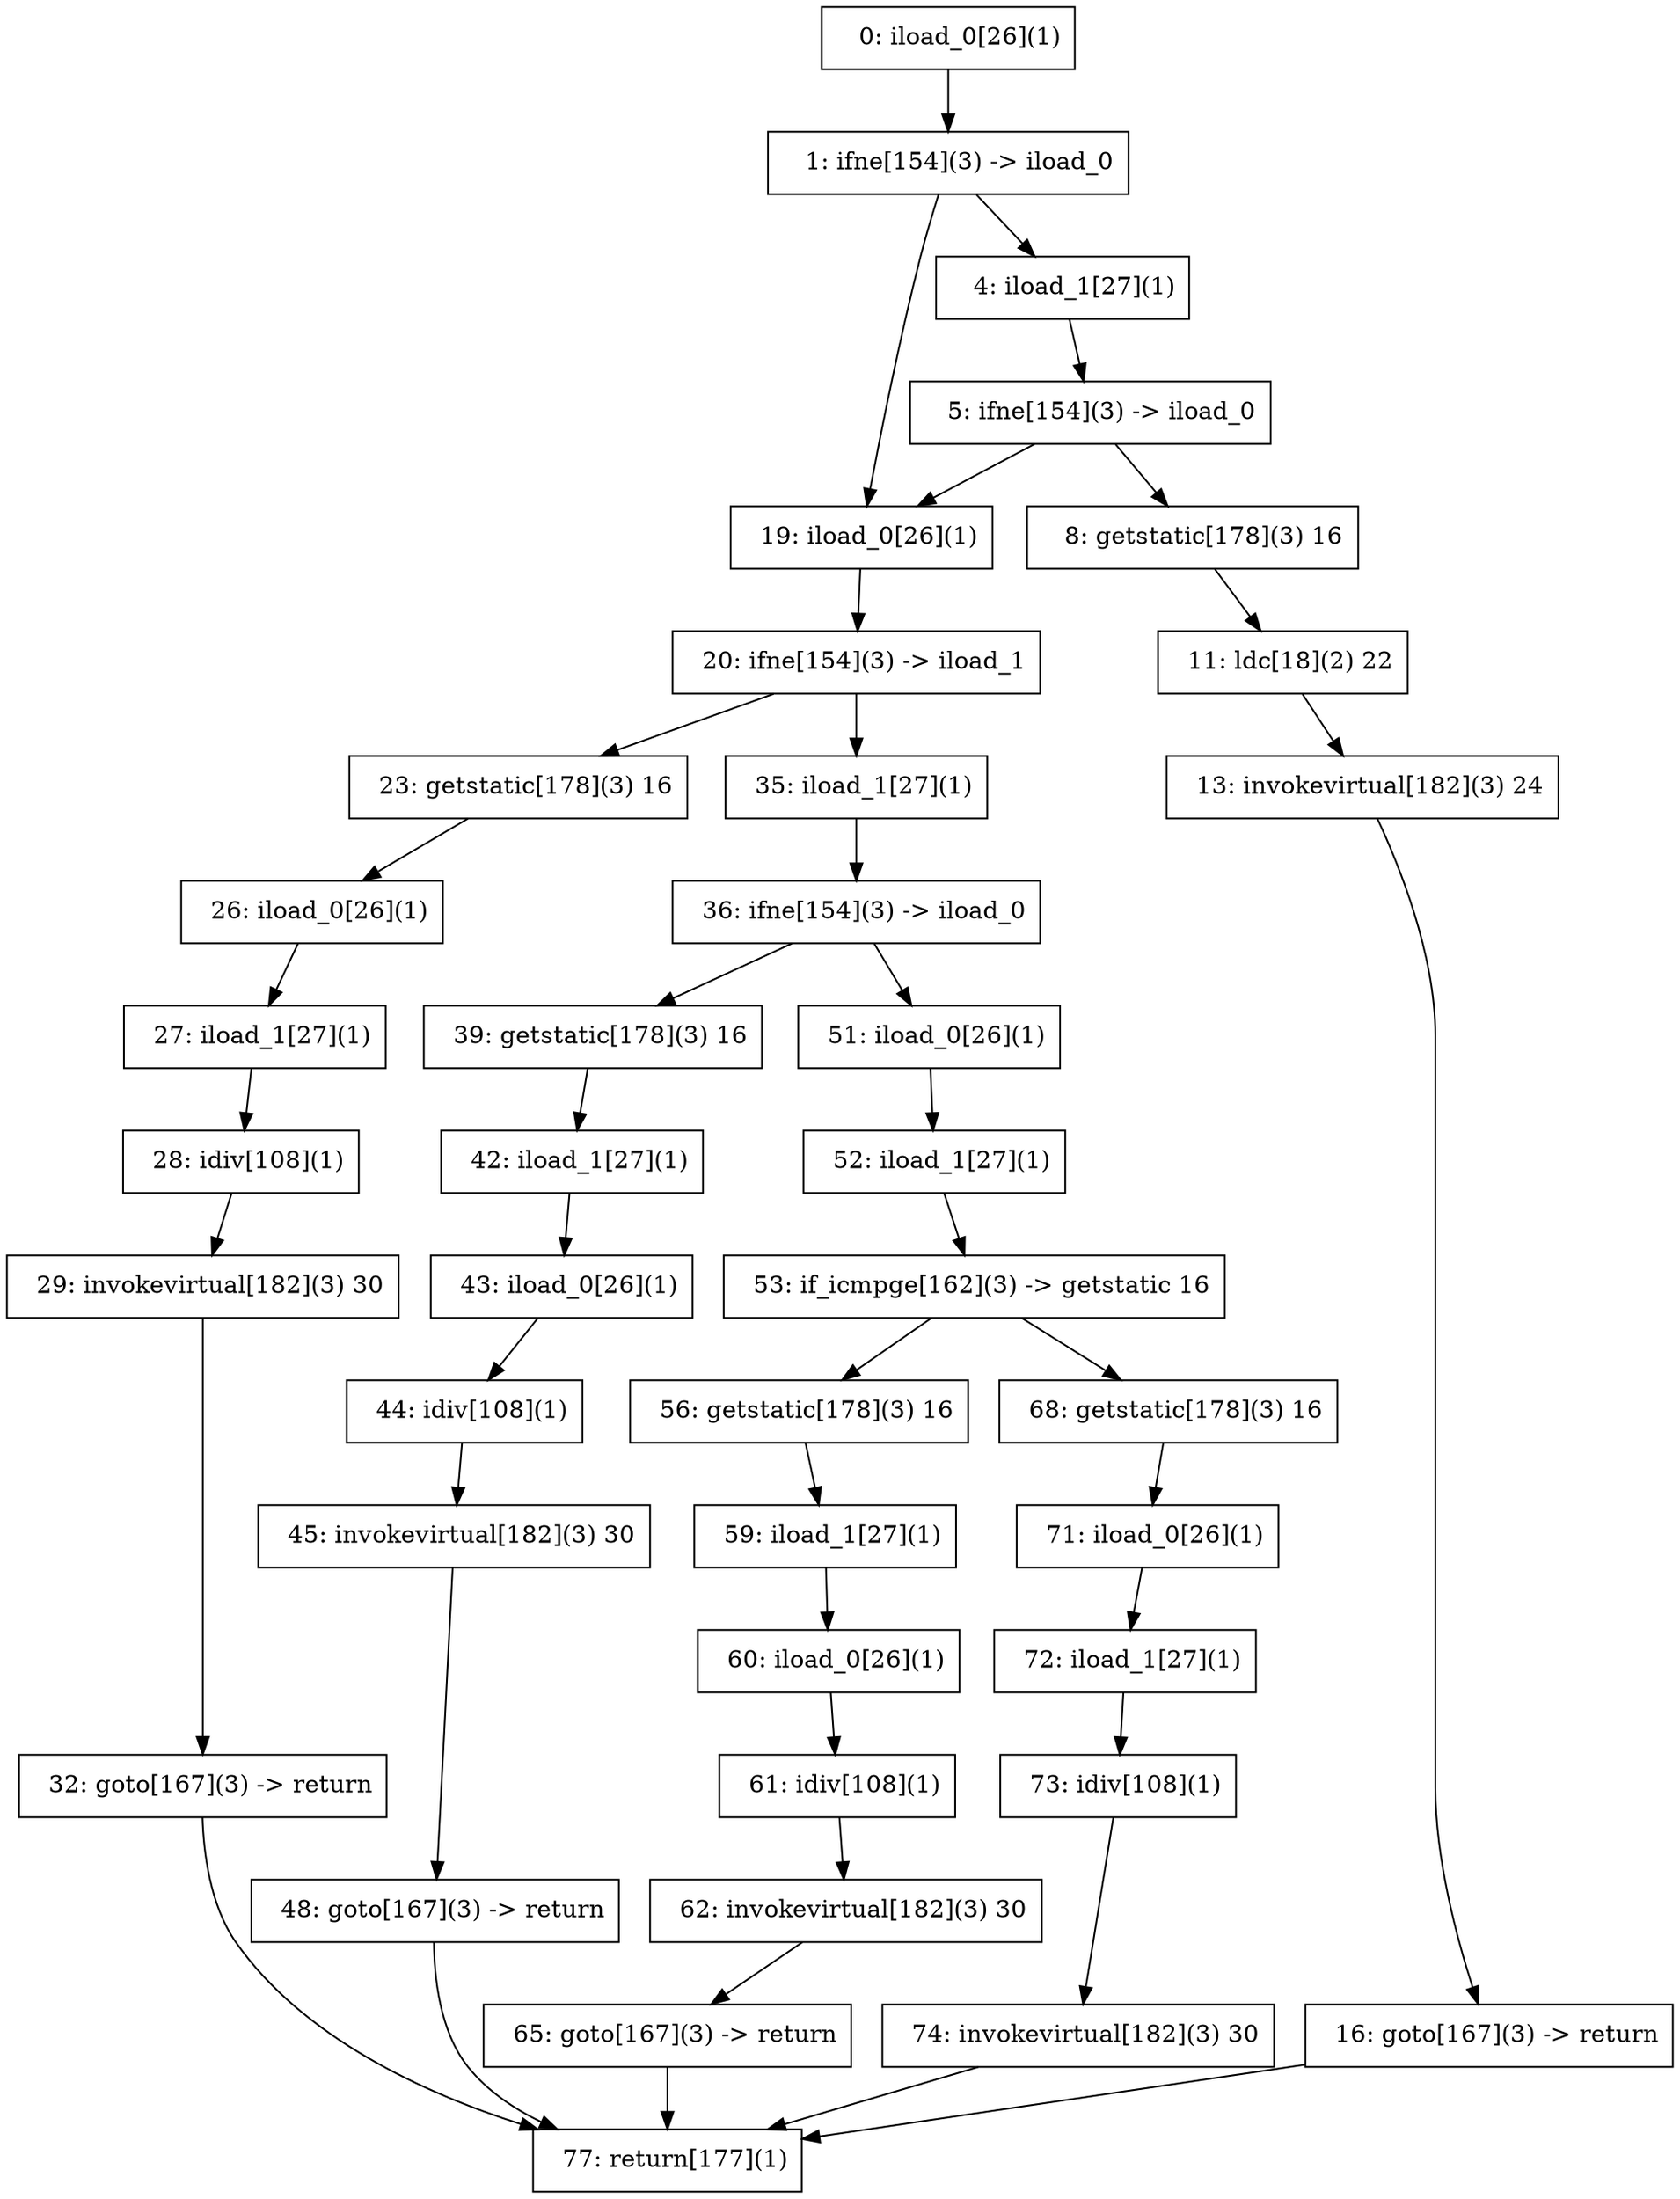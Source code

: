 digraph v1 {
	node [shape=box]

	0 [label="   0: iload_0[26](1)"];
	0 -> 1;
	13 [label="  13: invokevirtual[182](3) 24"];
	13 -> 16;
	5 [label="   5: ifne[154](3) -> iload_0"];
	5 -> 8;
	5 -> 19;
	60 [label="  60: iload_0[26](1)"];
	60 -> 61;
	23 [label="  23: getstatic[178](3) 16"];
	23 -> 26;
	28 [label="  28: idiv[108](1)"];
	28 -> 29;
	48 [label="  48: goto[167](3) -> return"];
	48 -> 77;
	39 [label="  39: getstatic[178](3) 16"];
	39 -> 42;
	45 [label="  45: invokevirtual[182](3) 30"];
	45 -> 48;
	61 [label="  61: idiv[108](1)"];
	61 -> 62;
	35 [label="  35: iload_1[27](1)"];
	35 -> 36;
	53 [label="  53: if_icmpge[162](3) -> getstatic 16"];
	53 -> 56;
	53 -> 68;
	11 [label="  11: ldc[18](2) 22"];
	11 -> 13;
	77 [label="  77: return[177](1)"];
	4 [label="   4: iload_1[27](1)"];
	4 -> 5;
	72 [label="  72: iload_1[27](1)"];
	72 -> 73;
	43 [label="  43: iload_0[26](1)"];
	43 -> 44;
	19 [label="  19: iload_0[26](1)"];
	19 -> 20;
	42 [label="  42: iload_1[27](1)"];
	42 -> 43;
	73 [label="  73: idiv[108](1)"];
	73 -> 74;
	16 [label="  16: goto[167](3) -> return"];
	16 -> 77;
	71 [label="  71: iload_0[26](1)"];
	71 -> 72;
	56 [label="  56: getstatic[178](3) 16"];
	56 -> 59;
	51 [label="  51: iload_0[26](1)"];
	51 -> 52;
	27 [label="  27: iload_1[27](1)"];
	27 -> 28;
	68 [label="  68: getstatic[178](3) 16"];
	68 -> 71;
	52 [label="  52: iload_1[27](1)"];
	52 -> 53;
	65 [label="  65: goto[167](3) -> return"];
	65 -> 77;
	59 [label="  59: iload_1[27](1)"];
	59 -> 60;
	29 [label="  29: invokevirtual[182](3) 30"];
	29 -> 32;
	44 [label="  44: idiv[108](1)"];
	44 -> 45;
	8 [label="   8: getstatic[178](3) 16"];
	8 -> 11;
	62 [label="  62: invokevirtual[182](3) 30"];
	62 -> 65;
	20 [label="  20: ifne[154](3) -> iload_1"];
	20 -> 23;
	20 -> 35;
	1 [label="   1: ifne[154](3) -> iload_0"];
	1 -> 4;
	1 -> 19;
	74 [label="  74: invokevirtual[182](3) 30"];
	74 -> 77;
	26 [label="  26: iload_0[26](1)"];
	26 -> 27;
	32 [label="  32: goto[167](3) -> return"];
	32 -> 77;
	36 [label="  36: ifne[154](3) -> iload_0"];
	36 -> 39;
	36 -> 51;
}
